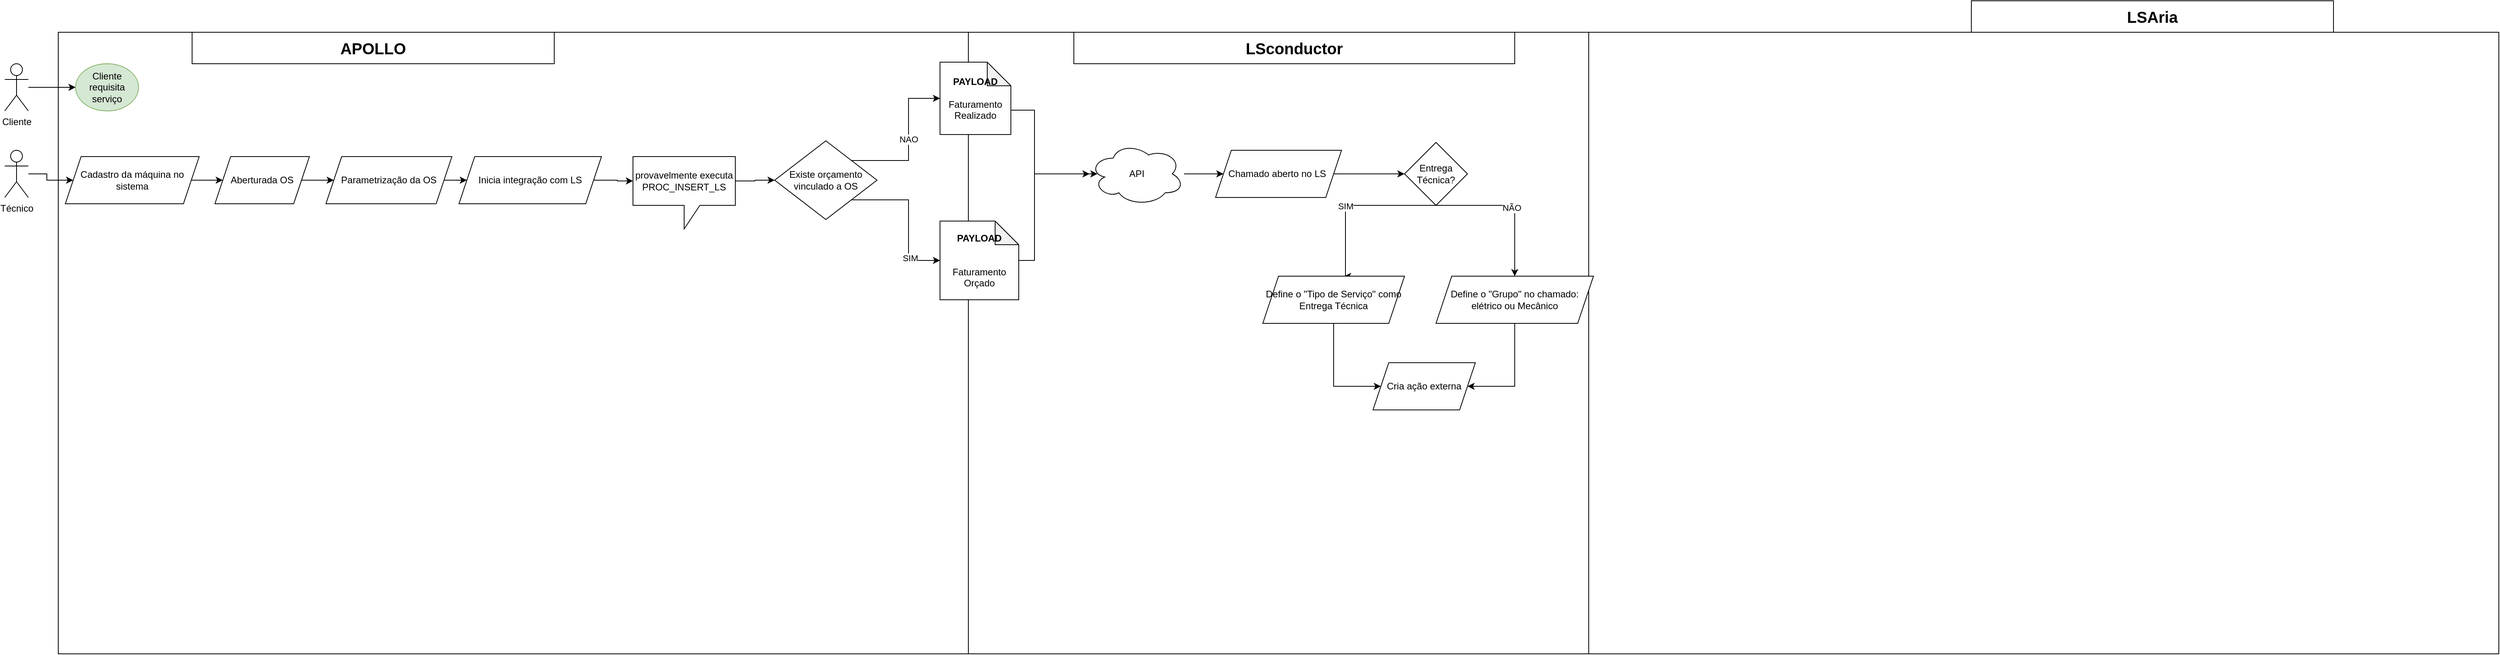 <mxfile version="24.7.14">
  <diagram id="kgpKYQtTHZ0yAKxKKP6v" name="Page-1">
    <mxGraphModel dx="4181" dy="2021" grid="1" gridSize="10" guides="1" tooltips="1" connect="1" arrows="1" fold="1" page="1" pageScale="1" pageWidth="850" pageHeight="1100" math="0" shadow="0">
      <root>
        <mxCell id="0" />
        <mxCell id="1" parent="0" />
        <mxCell id="926gY-Zl9acdLC5khXVz-2" value="" style="shape=process;whiteSpace=wrap;html=1;backgroundOutline=1;size=0.373;" vertex="1" parent="1">
          <mxGeometry x="-2260" y="-330" width="3100" height="790" as="geometry" />
        </mxCell>
        <mxCell id="926gY-Zl9acdLC5khXVz-3" value="&lt;b&gt;&lt;font style=&quot;font-size: 20px;&quot;&gt;APOLLO&lt;/font&gt;&lt;/b&gt;" style="text;html=1;align=center;verticalAlign=middle;whiteSpace=wrap;rounded=0;strokeColor=default;" vertex="1" parent="1">
          <mxGeometry x="-2090" y="-330" width="460" height="40" as="geometry" />
        </mxCell>
        <mxCell id="926gY-Zl9acdLC5khXVz-4" value="&lt;b&gt;&lt;font style=&quot;font-size: 20px;&quot;&gt;LSconductor&lt;/font&gt;&lt;/b&gt;" style="text;html=1;align=center;verticalAlign=middle;whiteSpace=wrap;rounded=0;strokeColor=default;" vertex="1" parent="1">
          <mxGeometry x="-970" y="-330" width="560" height="40" as="geometry" />
        </mxCell>
        <mxCell id="926gY-Zl9acdLC5khXVz-5" value="&lt;b&gt;&lt;font style=&quot;font-size: 20px;&quot;&gt;LSAria&lt;/font&gt;&lt;/b&gt;" style="text;html=1;align=center;verticalAlign=middle;whiteSpace=wrap;rounded=0;strokeColor=default;" vertex="1" parent="1">
          <mxGeometry x="170" y="-370" width="460" height="40" as="geometry" />
        </mxCell>
        <mxCell id="926gY-Zl9acdLC5khXVz-6" value="Cliente requisita&lt;span style=&quot;background-color: rgb(0, 204, 0);&quot;&gt; &lt;/span&gt;serviço" style="ellipse;whiteSpace=wrap;html=1;fillColor=#d5e8d4;strokeColor=#82b366;" vertex="1" parent="1">
          <mxGeometry x="-2238" y="-290" width="80" height="60" as="geometry" />
        </mxCell>
        <mxCell id="926gY-Zl9acdLC5khXVz-10" value="" style="edgeStyle=orthogonalEdgeStyle;rounded=0;orthogonalLoop=1;jettySize=auto;html=1;" edge="1" parent="1" source="926gY-Zl9acdLC5khXVz-7" target="926gY-Zl9acdLC5khXVz-9">
          <mxGeometry relative="1" as="geometry" />
        </mxCell>
        <mxCell id="926gY-Zl9acdLC5khXVz-7" value="&lt;font style=&quot;font-size: 12px;&quot;&gt;Cadastro da máquina no sistema&lt;/font&gt;" style="shape=parallelogram;perimeter=parallelogramPerimeter;whiteSpace=wrap;html=1;fixedSize=1;" vertex="1" parent="1">
          <mxGeometry x="-2251" y="-172" width="170" height="60" as="geometry" />
        </mxCell>
        <mxCell id="926gY-Zl9acdLC5khXVz-9" value="&lt;font style=&quot;font-size: 12px;&quot;&gt;Aberturada OS&lt;/font&gt;" style="shape=parallelogram;perimeter=parallelogramPerimeter;whiteSpace=wrap;html=1;fixedSize=1;" vertex="1" parent="1">
          <mxGeometry x="-2061" y="-172" width="120" height="60" as="geometry" />
        </mxCell>
        <mxCell id="926gY-Zl9acdLC5khXVz-15" value="" style="edgeStyle=orthogonalEdgeStyle;rounded=0;orthogonalLoop=1;jettySize=auto;html=1;" edge="1" parent="1" source="926gY-Zl9acdLC5khXVz-11" target="926gY-Zl9acdLC5khXVz-14">
          <mxGeometry relative="1" as="geometry" />
        </mxCell>
        <mxCell id="926gY-Zl9acdLC5khXVz-11" value="&lt;font style=&quot;font-size: 12px;&quot;&gt;Parametrização da OS&lt;/font&gt;" style="shape=parallelogram;perimeter=parallelogramPerimeter;whiteSpace=wrap;html=1;fixedSize=1;" vertex="1" parent="1">
          <mxGeometry x="-1920" y="-172" width="160" height="60" as="geometry" />
        </mxCell>
        <mxCell id="926gY-Zl9acdLC5khXVz-25" value="" style="edgeStyle=orthogonalEdgeStyle;rounded=0;orthogonalLoop=1;jettySize=auto;html=1;entryX=0;entryY=0;entryDx=0;entryDy=31;entryPerimeter=0;" edge="1" parent="1" source="926gY-Zl9acdLC5khXVz-14" target="926gY-Zl9acdLC5khXVz-24">
          <mxGeometry relative="1" as="geometry" />
        </mxCell>
        <mxCell id="926gY-Zl9acdLC5khXVz-14" value="Inicia integração com LS" style="shape=parallelogram;perimeter=parallelogramPerimeter;whiteSpace=wrap;html=1;fixedSize=1;" vertex="1" parent="1">
          <mxGeometry x="-1751" y="-172" width="181" height="60" as="geometry" />
        </mxCell>
        <mxCell id="926gY-Zl9acdLC5khXVz-19" value="" style="edgeStyle=orthogonalEdgeStyle;rounded=0;orthogonalLoop=1;jettySize=auto;html=1;" edge="1" parent="1" source="926gY-Zl9acdLC5khXVz-16" target="926gY-Zl9acdLC5khXVz-6">
          <mxGeometry relative="1" as="geometry" />
        </mxCell>
        <mxCell id="926gY-Zl9acdLC5khXVz-16" value="Cliente" style="shape=umlActor;verticalLabelPosition=bottom;verticalAlign=top;html=1;outlineConnect=0;" vertex="1" parent="1">
          <mxGeometry x="-2328" y="-290" width="30" height="60" as="geometry" />
        </mxCell>
        <mxCell id="926gY-Zl9acdLC5khXVz-28" value="" style="edgeStyle=orthogonalEdgeStyle;rounded=0;orthogonalLoop=1;jettySize=auto;html=1;" edge="1" parent="1" source="926gY-Zl9acdLC5khXVz-20" target="926gY-Zl9acdLC5khXVz-7">
          <mxGeometry relative="1" as="geometry" />
        </mxCell>
        <mxCell id="926gY-Zl9acdLC5khXVz-20" value="Técnico" style="shape=umlActor;verticalLabelPosition=bottom;verticalAlign=top;html=1;outlineConnect=0;" vertex="1" parent="1">
          <mxGeometry x="-2328" y="-180" width="30" height="60" as="geometry" />
        </mxCell>
        <mxCell id="926gY-Zl9acdLC5khXVz-27" value="" style="edgeStyle=orthogonalEdgeStyle;rounded=0;orthogonalLoop=1;jettySize=auto;html=1;exitX=0;exitY=0;exitDx=130;exitDy=31;exitPerimeter=0;" edge="1" parent="1" source="926gY-Zl9acdLC5khXVz-24" target="926gY-Zl9acdLC5khXVz-26">
          <mxGeometry relative="1" as="geometry" />
        </mxCell>
        <mxCell id="926gY-Zl9acdLC5khXVz-24" value="provavelmente executa PROC_INSERT_LS" style="shape=callout;whiteSpace=wrap;html=1;perimeter=calloutPerimeter;" vertex="1" parent="1">
          <mxGeometry x="-1530" y="-172" width="130" height="92" as="geometry" />
        </mxCell>
        <mxCell id="926gY-Zl9acdLC5khXVz-26" value="Existe orçamento vinculado a OS" style="rhombus;whiteSpace=wrap;html=1;" vertex="1" parent="1">
          <mxGeometry x="-1350" y="-192" width="130" height="100" as="geometry" />
        </mxCell>
        <mxCell id="926gY-Zl9acdLC5khXVz-30" value="" style="endArrow=classic;html=1;rounded=0;exitX=1;exitY=0.5;exitDx=0;exitDy=0;entryX=0;entryY=0.5;entryDx=0;entryDy=0;" edge="1" parent="1" source="926gY-Zl9acdLC5khXVz-9" target="926gY-Zl9acdLC5khXVz-11">
          <mxGeometry width="50" height="50" relative="1" as="geometry">
            <mxPoint x="-1570" y="-10" as="sourcePoint" />
            <mxPoint x="-1520" y="-60" as="targetPoint" />
            <Array as="points" />
          </mxGeometry>
        </mxCell>
        <mxCell id="926gY-Zl9acdLC5khXVz-31" value="&lt;b&gt;PAYLOAD&lt;/b&gt;&lt;div&gt;&lt;br&gt;&lt;/div&gt;&lt;div&gt;Faturamento&lt;/div&gt;&lt;div&gt;Realizado&lt;/div&gt;" style="shape=note;whiteSpace=wrap;html=1;backgroundOutline=1;darkOpacity=0.05;" vertex="1" parent="1">
          <mxGeometry x="-1140" y="-292" width="90" height="92" as="geometry" />
        </mxCell>
        <mxCell id="926gY-Zl9acdLC5khXVz-43" style="edgeStyle=orthogonalEdgeStyle;rounded=0;orthogonalLoop=1;jettySize=auto;html=1;exitX=0;exitY=0;exitDx=100;exitDy=65;exitPerimeter=0;" edge="1" parent="1" source="926gY-Zl9acdLC5khXVz-32">
          <mxGeometry relative="1" as="geometry">
            <mxPoint x="-940" y="-150" as="targetPoint" />
            <Array as="points">
              <mxPoint x="-1040" y="-40" />
              <mxPoint x="-1020" y="-40" />
              <mxPoint x="-1020" y="-150" />
            </Array>
          </mxGeometry>
        </mxCell>
        <mxCell id="926gY-Zl9acdLC5khXVz-32" value="&lt;b&gt;PAYLOAD&lt;/b&gt;&lt;div&gt;&lt;br&gt;&lt;/div&gt;&lt;div&gt;&lt;br&gt;&lt;/div&gt;&lt;div&gt;Faturamento Orçado&lt;/div&gt;" style="shape=note;whiteSpace=wrap;html=1;backgroundOutline=1;darkOpacity=0.05;" vertex="1" parent="1">
          <mxGeometry x="-1140" y="-90" width="100" height="100" as="geometry" />
        </mxCell>
        <mxCell id="926gY-Zl9acdLC5khXVz-33" style="edgeStyle=orthogonalEdgeStyle;rounded=0;orthogonalLoop=1;jettySize=auto;html=1;exitX=1;exitY=0;exitDx=0;exitDy=0;entryX=0;entryY=0.5;entryDx=0;entryDy=0;entryPerimeter=0;" edge="1" parent="1" source="926gY-Zl9acdLC5khXVz-26" target="926gY-Zl9acdLC5khXVz-31">
          <mxGeometry relative="1" as="geometry" />
        </mxCell>
        <mxCell id="926gY-Zl9acdLC5khXVz-35" value="NAO" style="edgeLabel;html=1;align=center;verticalAlign=middle;resizable=0;points=[];" vertex="1" connectable="0" parent="926gY-Zl9acdLC5khXVz-33">
          <mxGeometry x="0.04" relative="1" as="geometry">
            <mxPoint as="offset" />
          </mxGeometry>
        </mxCell>
        <mxCell id="926gY-Zl9acdLC5khXVz-34" style="edgeStyle=orthogonalEdgeStyle;rounded=0;orthogonalLoop=1;jettySize=auto;html=1;exitX=1;exitY=1;exitDx=0;exitDy=0;entryX=0;entryY=0.5;entryDx=0;entryDy=0;entryPerimeter=0;" edge="1" parent="1" source="926gY-Zl9acdLC5khXVz-26" target="926gY-Zl9acdLC5khXVz-32">
          <mxGeometry relative="1" as="geometry" />
        </mxCell>
        <mxCell id="926gY-Zl9acdLC5khXVz-36" value="SIM" style="edgeLabel;html=1;align=center;verticalAlign=middle;resizable=0;points=[];" vertex="1" connectable="0" parent="926gY-Zl9acdLC5khXVz-34">
          <mxGeometry x="0.543" y="2" relative="1" as="geometry">
            <mxPoint as="offset" />
          </mxGeometry>
        </mxCell>
        <mxCell id="926gY-Zl9acdLC5khXVz-45" value="" style="edgeStyle=orthogonalEdgeStyle;rounded=0;orthogonalLoop=1;jettySize=auto;html=1;" edge="1" parent="1" source="926gY-Zl9acdLC5khXVz-38" target="926gY-Zl9acdLC5khXVz-44">
          <mxGeometry relative="1" as="geometry" />
        </mxCell>
        <mxCell id="926gY-Zl9acdLC5khXVz-38" value="API" style="ellipse;shape=cloud;whiteSpace=wrap;html=1;" vertex="1" parent="1">
          <mxGeometry x="-950" y="-190" width="120" height="80" as="geometry" />
        </mxCell>
        <mxCell id="926gY-Zl9acdLC5khXVz-42" style="edgeStyle=orthogonalEdgeStyle;rounded=0;orthogonalLoop=1;jettySize=auto;html=1;exitX=0;exitY=0;exitDx=90;exitDy=61;exitPerimeter=0;" edge="1" parent="1" source="926gY-Zl9acdLC5khXVz-31" target="926gY-Zl9acdLC5khXVz-38">
          <mxGeometry relative="1" as="geometry">
            <mxPoint x="-950" y="-150" as="targetPoint" />
            <Array as="points">
              <mxPoint x="-1020" y="-231" />
              <mxPoint x="-1020" y="-150" />
            </Array>
          </mxGeometry>
        </mxCell>
        <mxCell id="926gY-Zl9acdLC5khXVz-52" style="edgeStyle=orthogonalEdgeStyle;rounded=0;orthogonalLoop=1;jettySize=auto;html=1;exitX=1;exitY=0.5;exitDx=0;exitDy=0;entryX=0;entryY=0.5;entryDx=0;entryDy=0;" edge="1" parent="1" source="926gY-Zl9acdLC5khXVz-44" target="926gY-Zl9acdLC5khXVz-50">
          <mxGeometry relative="1" as="geometry" />
        </mxCell>
        <mxCell id="926gY-Zl9acdLC5khXVz-44" value="Chamado aberto no LS&amp;nbsp;" style="shape=parallelogram;perimeter=parallelogramPerimeter;whiteSpace=wrap;html=1;fixedSize=1;" vertex="1" parent="1">
          <mxGeometry x="-790" y="-180" width="160" height="60" as="geometry" />
        </mxCell>
        <mxCell id="926gY-Zl9acdLC5khXVz-60" style="edgeStyle=orthogonalEdgeStyle;rounded=0;orthogonalLoop=1;jettySize=auto;html=1;exitX=0.5;exitY=1;exitDx=0;exitDy=0;entryX=1;entryY=0.5;entryDx=0;entryDy=0;" edge="1" parent="1" source="926gY-Zl9acdLC5khXVz-46" target="926gY-Zl9acdLC5khXVz-58">
          <mxGeometry relative="1" as="geometry">
            <Array as="points">
              <mxPoint x="-410" y="120" />
            </Array>
          </mxGeometry>
        </mxCell>
        <mxCell id="926gY-Zl9acdLC5khXVz-46" value="Define o &quot;Grupo&quot; no chamado: elétrico ou Mecânico" style="shape=parallelogram;perimeter=parallelogramPerimeter;whiteSpace=wrap;html=1;fixedSize=1;" vertex="1" parent="1">
          <mxGeometry x="-510" y="-20" width="200" height="60" as="geometry" />
        </mxCell>
        <mxCell id="926gY-Zl9acdLC5khXVz-51" style="edgeStyle=orthogonalEdgeStyle;rounded=0;orthogonalLoop=1;jettySize=auto;html=1;exitX=0.5;exitY=1;exitDx=0;exitDy=0;entryX=0.5;entryY=0;entryDx=0;entryDy=0;" edge="1" parent="1" source="926gY-Zl9acdLC5khXVz-50" target="926gY-Zl9acdLC5khXVz-46">
          <mxGeometry relative="1" as="geometry">
            <Array as="points">
              <mxPoint x="-410" y="-110" />
            </Array>
          </mxGeometry>
        </mxCell>
        <mxCell id="926gY-Zl9acdLC5khXVz-54" value="NÃO" style="edgeLabel;html=1;align=center;verticalAlign=middle;resizable=0;points=[];" vertex="1" connectable="0" parent="926gY-Zl9acdLC5khXVz-51">
          <mxGeometry x="-0.284" y="-3" relative="1" as="geometry">
            <mxPoint x="28" as="offset" />
          </mxGeometry>
        </mxCell>
        <mxCell id="926gY-Zl9acdLC5khXVz-56" style="edgeStyle=orthogonalEdgeStyle;rounded=0;orthogonalLoop=1;jettySize=auto;html=1;exitX=0.5;exitY=1;exitDx=0;exitDy=0;entryX=0.573;entryY=0.003;entryDx=0;entryDy=0;entryPerimeter=0;" edge="1" parent="1" source="926gY-Zl9acdLC5khXVz-50" target="926gY-Zl9acdLC5khXVz-55">
          <mxGeometry relative="1" as="geometry">
            <Array as="points">
              <mxPoint x="-625" y="-110" />
              <mxPoint x="-625" y="-20" />
            </Array>
          </mxGeometry>
        </mxCell>
        <mxCell id="926gY-Zl9acdLC5khXVz-57" value="SIM" style="edgeLabel;html=1;align=center;verticalAlign=middle;resizable=0;points=[];" vertex="1" connectable="0" parent="926gY-Zl9acdLC5khXVz-56">
          <mxGeometry x="0.303" relative="1" as="geometry">
            <mxPoint y="-19" as="offset" />
          </mxGeometry>
        </mxCell>
        <mxCell id="926gY-Zl9acdLC5khXVz-50" value="Entrega Técnica?" style="rhombus;whiteSpace=wrap;html=1;" vertex="1" parent="1">
          <mxGeometry x="-550" y="-190" width="80" height="80" as="geometry" />
        </mxCell>
        <mxCell id="926gY-Zl9acdLC5khXVz-59" style="edgeStyle=orthogonalEdgeStyle;rounded=0;orthogonalLoop=1;jettySize=auto;html=1;exitX=0.5;exitY=1;exitDx=0;exitDy=0;entryX=0;entryY=0.5;entryDx=0;entryDy=0;" edge="1" parent="1" source="926gY-Zl9acdLC5khXVz-55" target="926gY-Zl9acdLC5khXVz-58">
          <mxGeometry relative="1" as="geometry">
            <Array as="points">
              <mxPoint x="-640" y="120" />
            </Array>
          </mxGeometry>
        </mxCell>
        <mxCell id="926gY-Zl9acdLC5khXVz-55" value="Define o &quot;Tipo de Serviço&quot; como Entrega Técnica" style="shape=parallelogram;perimeter=parallelogramPerimeter;whiteSpace=wrap;html=1;fixedSize=1;" vertex="1" parent="1">
          <mxGeometry x="-730" y="-20" width="180" height="60" as="geometry" />
        </mxCell>
        <mxCell id="926gY-Zl9acdLC5khXVz-58" value="Cria ação externa" style="shape=parallelogram;perimeter=parallelogramPerimeter;whiteSpace=wrap;html=1;fixedSize=1;" vertex="1" parent="1">
          <mxGeometry x="-590" y="90" width="130" height="60" as="geometry" />
        </mxCell>
      </root>
    </mxGraphModel>
  </diagram>
</mxfile>
